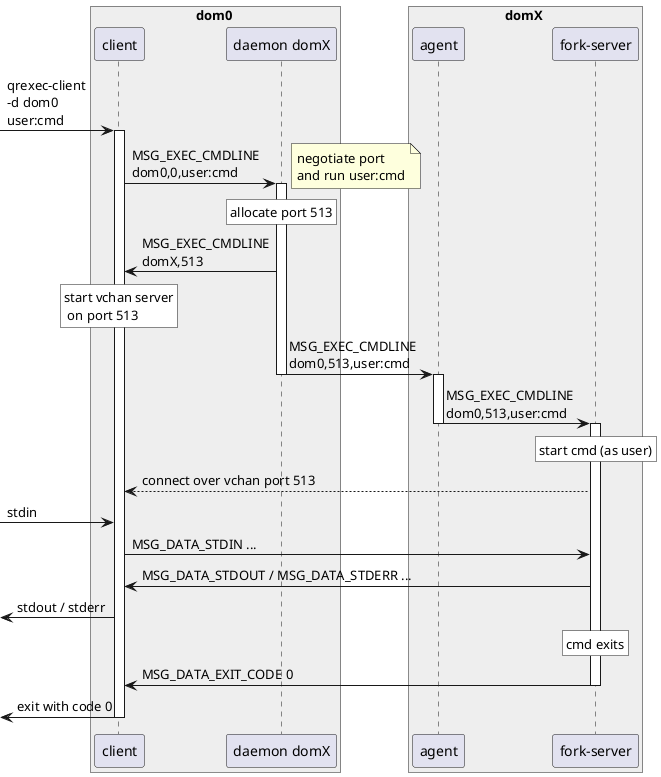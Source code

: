 @startuml

box dom0 #eee
    participant "client" as c
    participant "daemon domX" as d
end box

box domX #eee
    participant "agent" as ax
    participant "fork-server" as fx
end box

-> c: qrexec-client\n-d dom0\nuser:cmd
activate c
c -> d: MSG_EXEC_CMDLINE\ndom0,0,user:cmd
activate d
note right: negotiate port\nand run user:cmd
rnote over d #fff: allocate port 513
d -> c: MSG_EXEC_CMDLINE\ndomX,513
rnote over c #fff: start vchan server\n on port 513
d -> ax: MSG_EXEC_CMDLINE\ndom0,513,user:cmd
deactivate d
activate ax

ax -> fx: MSG_EXEC_CMDLINE\ndom0,513,user:cmd
deactivate ax
activate fx
rnote over fx #fff: start cmd (as user)
fx --> c: connect over vchan port 513
-> c: stdin
c -> fx: MSG_DATA_STDIN ...
fx -> c: MSG_DATA_STDOUT / MSG_DATA_STDERR ...
<- c: stdout / stderr
rnote over fx #fff: cmd exits
fx -> c: MSG_DATA_EXIT_CODE 0
deactivate fx
<- c: exit with code 0
deactivate c
@end uml
